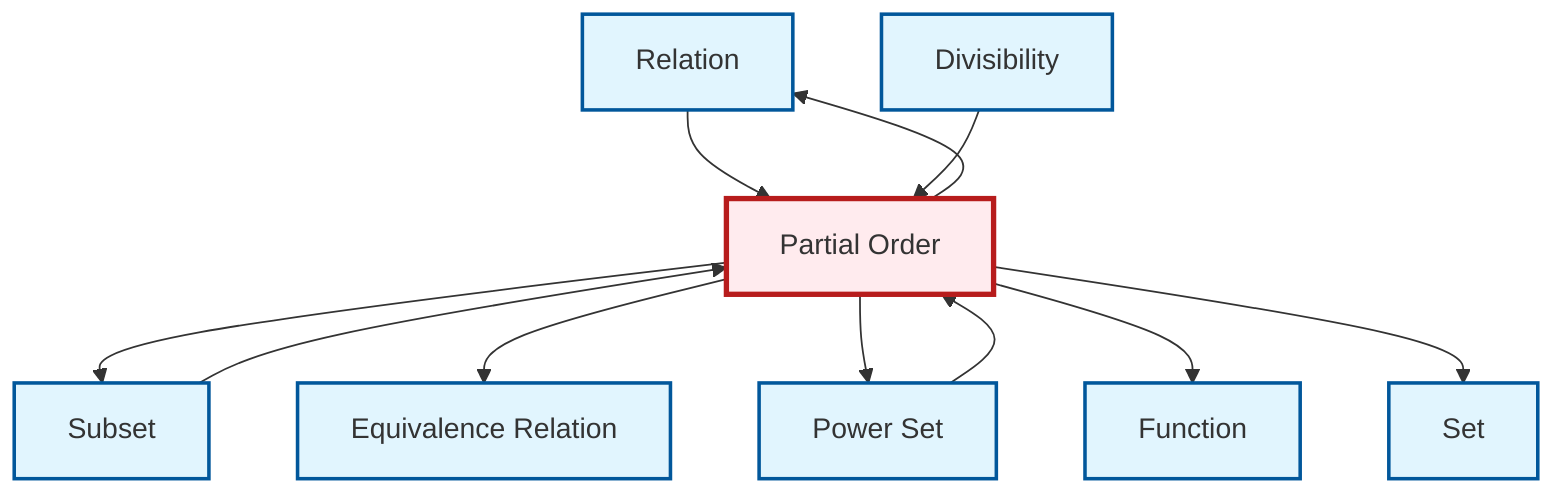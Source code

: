 graph TD
    classDef definition fill:#e1f5fe,stroke:#01579b,stroke-width:2px
    classDef theorem fill:#f3e5f5,stroke:#4a148c,stroke-width:2px
    classDef axiom fill:#fff3e0,stroke:#e65100,stroke-width:2px
    classDef example fill:#e8f5e9,stroke:#1b5e20,stroke-width:2px
    classDef current fill:#ffebee,stroke:#b71c1c,stroke-width:3px
    def-function["Function"]:::definition
    def-relation["Relation"]:::definition
    def-set["Set"]:::definition
    def-partial-order["Partial Order"]:::definition
    def-subset["Subset"]:::definition
    def-equivalence-relation["Equivalence Relation"]:::definition
    def-divisibility["Divisibility"]:::definition
    def-power-set["Power Set"]:::definition
    def-partial-order --> def-subset
    def-subset --> def-partial-order
    def-relation --> def-partial-order
    def-partial-order --> def-relation
    def-partial-order --> def-equivalence-relation
    def-partial-order --> def-power-set
    def-partial-order --> def-function
    def-partial-order --> def-set
    def-power-set --> def-partial-order
    def-divisibility --> def-partial-order
    class def-partial-order current